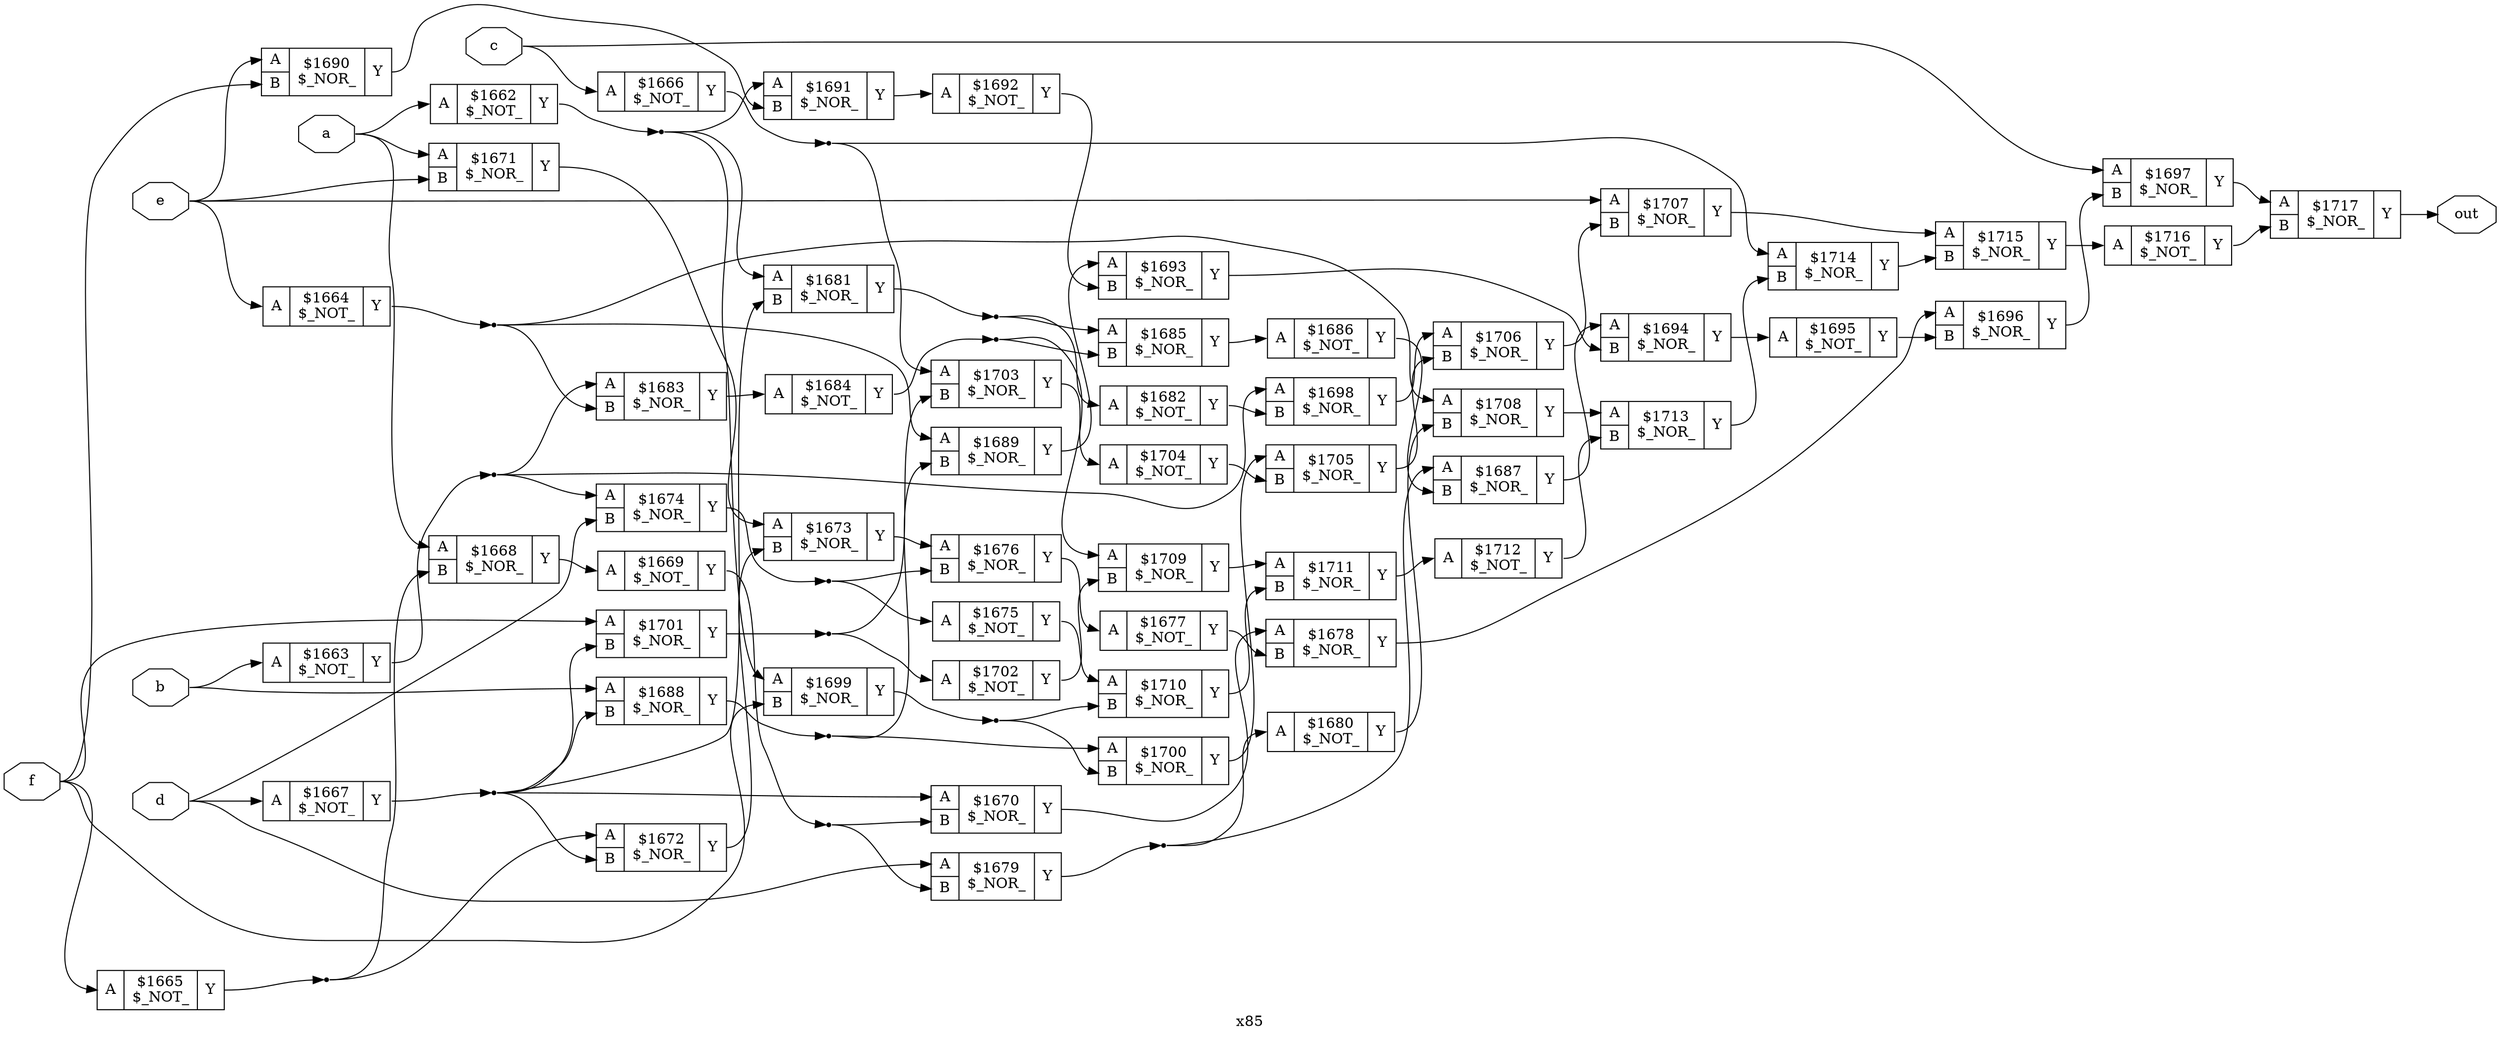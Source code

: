 digraph "x85" {
label="x85";
rankdir="LR";
remincross=true;
n56 [ shape=octagon, label="a", color="black", fontcolor="black" ];
n57 [ shape=octagon, label="b", color="black", fontcolor="black" ];
n58 [ shape=octagon, label="c", color="black", fontcolor="black" ];
n59 [ shape=octagon, label="d", color="black", fontcolor="black" ];
n60 [ shape=octagon, label="e", color="black", fontcolor="black" ];
n61 [ shape=octagon, label="f", color="black", fontcolor="black" ];
n62 [ shape=octagon, label="out", color="black", fontcolor="black" ];
c65 [ shape=record, label="{{<p63> A}|$1662\n$_NOT_|{<p64> Y}}" ];
c66 [ shape=record, label="{{<p63> A}|$1663\n$_NOT_|{<p64> Y}}" ];
c67 [ shape=record, label="{{<p63> A}|$1664\n$_NOT_|{<p64> Y}}" ];
c68 [ shape=record, label="{{<p63> A}|$1665\n$_NOT_|{<p64> Y}}" ];
c69 [ shape=record, label="{{<p63> A}|$1666\n$_NOT_|{<p64> Y}}" ];
c70 [ shape=record, label="{{<p63> A}|$1667\n$_NOT_|{<p64> Y}}" ];
c72 [ shape=record, label="{{<p63> A|<p71> B}|$1668\n$_NOR_|{<p64> Y}}" ];
c73 [ shape=record, label="{{<p63> A}|$1669\n$_NOT_|{<p64> Y}}" ];
c74 [ shape=record, label="{{<p63> A|<p71> B}|$1670\n$_NOR_|{<p64> Y}}" ];
c75 [ shape=record, label="{{<p63> A|<p71> B}|$1671\n$_NOR_|{<p64> Y}}" ];
c76 [ shape=record, label="{{<p63> A|<p71> B}|$1672\n$_NOR_|{<p64> Y}}" ];
c77 [ shape=record, label="{{<p63> A|<p71> B}|$1673\n$_NOR_|{<p64> Y}}" ];
c78 [ shape=record, label="{{<p63> A|<p71> B}|$1674\n$_NOR_|{<p64> Y}}" ];
c79 [ shape=record, label="{{<p63> A}|$1675\n$_NOT_|{<p64> Y}}" ];
c80 [ shape=record, label="{{<p63> A|<p71> B}|$1676\n$_NOR_|{<p64> Y}}" ];
c81 [ shape=record, label="{{<p63> A}|$1677\n$_NOT_|{<p64> Y}}" ];
c82 [ shape=record, label="{{<p63> A|<p71> B}|$1678\n$_NOR_|{<p64> Y}}" ];
c83 [ shape=record, label="{{<p63> A|<p71> B}|$1679\n$_NOR_|{<p64> Y}}" ];
c84 [ shape=record, label="{{<p63> A}|$1680\n$_NOT_|{<p64> Y}}" ];
c85 [ shape=record, label="{{<p63> A|<p71> B}|$1681\n$_NOR_|{<p64> Y}}" ];
c86 [ shape=record, label="{{<p63> A}|$1682\n$_NOT_|{<p64> Y}}" ];
c87 [ shape=record, label="{{<p63> A|<p71> B}|$1683\n$_NOR_|{<p64> Y}}" ];
c88 [ shape=record, label="{{<p63> A}|$1684\n$_NOT_|{<p64> Y}}" ];
c89 [ shape=record, label="{{<p63> A|<p71> B}|$1685\n$_NOR_|{<p64> Y}}" ];
c90 [ shape=record, label="{{<p63> A}|$1686\n$_NOT_|{<p64> Y}}" ];
c91 [ shape=record, label="{{<p63> A|<p71> B}|$1687\n$_NOR_|{<p64> Y}}" ];
c92 [ shape=record, label="{{<p63> A|<p71> B}|$1688\n$_NOR_|{<p64> Y}}" ];
c93 [ shape=record, label="{{<p63> A|<p71> B}|$1689\n$_NOR_|{<p64> Y}}" ];
c94 [ shape=record, label="{{<p63> A|<p71> B}|$1690\n$_NOR_|{<p64> Y}}" ];
c95 [ shape=record, label="{{<p63> A|<p71> B}|$1691\n$_NOR_|{<p64> Y}}" ];
c96 [ shape=record, label="{{<p63> A}|$1692\n$_NOT_|{<p64> Y}}" ];
c97 [ shape=record, label="{{<p63> A|<p71> B}|$1693\n$_NOR_|{<p64> Y}}" ];
c98 [ shape=record, label="{{<p63> A|<p71> B}|$1694\n$_NOR_|{<p64> Y}}" ];
c99 [ shape=record, label="{{<p63> A}|$1695\n$_NOT_|{<p64> Y}}" ];
c100 [ shape=record, label="{{<p63> A|<p71> B}|$1696\n$_NOR_|{<p64> Y}}" ];
c101 [ shape=record, label="{{<p63> A|<p71> B}|$1697\n$_NOR_|{<p64> Y}}" ];
c102 [ shape=record, label="{{<p63> A|<p71> B}|$1698\n$_NOR_|{<p64> Y}}" ];
c103 [ shape=record, label="{{<p63> A|<p71> B}|$1699\n$_NOR_|{<p64> Y}}" ];
c104 [ shape=record, label="{{<p63> A|<p71> B}|$1700\n$_NOR_|{<p64> Y}}" ];
c105 [ shape=record, label="{{<p63> A|<p71> B}|$1701\n$_NOR_|{<p64> Y}}" ];
c106 [ shape=record, label="{{<p63> A}|$1702\n$_NOT_|{<p64> Y}}" ];
c107 [ shape=record, label="{{<p63> A|<p71> B}|$1703\n$_NOR_|{<p64> Y}}" ];
c108 [ shape=record, label="{{<p63> A}|$1704\n$_NOT_|{<p64> Y}}" ];
c109 [ shape=record, label="{{<p63> A|<p71> B}|$1705\n$_NOR_|{<p64> Y}}" ];
c110 [ shape=record, label="{{<p63> A|<p71> B}|$1706\n$_NOR_|{<p64> Y}}" ];
c111 [ shape=record, label="{{<p63> A|<p71> B}|$1707\n$_NOR_|{<p64> Y}}" ];
c112 [ shape=record, label="{{<p63> A|<p71> B}|$1708\n$_NOR_|{<p64> Y}}" ];
c113 [ shape=record, label="{{<p63> A|<p71> B}|$1709\n$_NOR_|{<p64> Y}}" ];
c114 [ shape=record, label="{{<p63> A|<p71> B}|$1710\n$_NOR_|{<p64> Y}}" ];
c115 [ shape=record, label="{{<p63> A|<p71> B}|$1711\n$_NOR_|{<p64> Y}}" ];
c116 [ shape=record, label="{{<p63> A}|$1712\n$_NOT_|{<p64> Y}}" ];
c117 [ shape=record, label="{{<p63> A|<p71> B}|$1713\n$_NOR_|{<p64> Y}}" ];
c118 [ shape=record, label="{{<p63> A|<p71> B}|$1714\n$_NOR_|{<p64> Y}}" ];
c119 [ shape=record, label="{{<p63> A|<p71> B}|$1715\n$_NOR_|{<p64> Y}}" ];
c120 [ shape=record, label="{{<p63> A}|$1716\n$_NOT_|{<p64> Y}}" ];
c121 [ shape=record, label="{{<p63> A|<p71> B}|$1717\n$_NOR_|{<p64> Y}}" ];
n1 [ shape=point ];
c67:p64:e -> n1:w [color="black", label=""];
n1:e -> c112:p63:w [color="black", label=""];
n1:e -> c87:p71:w [color="black", label=""];
n1:e -> c93:p63:w [color="black", label=""];
c77:p64:e -> c80:p63:w [color="black", label=""];
n11 [ shape=point ];
c78:p64:e -> n11:w [color="black", label=""];
n11:e -> c79:p63:w [color="black", label=""];
n11:e -> c80:p71:w [color="black", label=""];
c79:p64:e -> c114:p63:w [color="black", label=""];
c80:p64:e -> c81:p63:w [color="black", label=""];
c81:p64:e -> c82:p71:w [color="black", label=""];
c82:p64:e -> c100:p63:w [color="black", label=""];
n16 [ shape=point ];
c83:p64:e -> n16:w [color="black", label=""];
n16:e -> c84:p63:w [color="black", label=""];
n16:e -> c91:p63:w [color="black", label=""];
c84:p64:e -> c112:p71:w [color="black", label=""];
n18 [ shape=point ];
c85:p64:e -> n18:w [color="black", label=""];
n18:e -> c86:p63:w [color="black", label=""];
n18:e -> c89:p63:w [color="black", label=""];
c86:p64:e -> c102:p71:w [color="black", label=""];
n2 [ shape=point ];
c68:p64:e -> n2:w [color="black", label=""];
n2:e -> c72:p71:w [color="black", label=""];
n2:e -> c76:p63:w [color="black", label=""];
c87:p64:e -> c88:p63:w [color="black", label=""];
n21 [ shape=point ];
c88:p64:e -> n21:w [color="black", label=""];
n21:e -> c113:p63:w [color="black", label=""];
n21:e -> c89:p71:w [color="black", label=""];
c89:p64:e -> c90:p63:w [color="black", label=""];
c90:p64:e -> c91:p71:w [color="black", label=""];
c91:p64:e -> c98:p63:w [color="black", label=""];
n25 [ shape=point ];
c92:p64:e -> n25:w [color="black", label=""];
n25:e -> c104:p63:w [color="black", label=""];
n25:e -> c93:p71:w [color="black", label=""];
c93:p64:e -> c97:p63:w [color="black", label=""];
c94:p64:e -> c95:p71:w [color="black", label=""];
c95:p64:e -> c96:p63:w [color="black", label=""];
c96:p64:e -> c97:p71:w [color="black", label=""];
n3 [ shape=point ];
c69:p64:e -> n3:w [color="black", label=""];
n3:e -> c107:p63:w [color="black", label=""];
n3:e -> c118:p63:w [color="black", label=""];
c97:p64:e -> c98:p71:w [color="black", label=""];
c98:p64:e -> c99:p63:w [color="black", label=""];
c99:p64:e -> c100:p71:w [color="black", label=""];
c100:p64:e -> c101:p71:w [color="black", label=""];
c101:p64:e -> c121:p63:w [color="black", label=""];
c102:p64:e -> c110:p63:w [color="black", label=""];
n36 [ shape=point ];
c103:p64:e -> n36:w [color="black", label=""];
n36:e -> c104:p71:w [color="black", label=""];
n36:e -> c114:p71:w [color="black", label=""];
c104:p64:e -> c109:p63:w [color="black", label=""];
n38 [ shape=point ];
c105:p64:e -> n38:w [color="black", label=""];
n38:e -> c106:p63:w [color="black", label=""];
n38:e -> c107:p71:w [color="black", label=""];
c106:p64:e -> c113:p71:w [color="black", label=""];
n4 [ shape=point ];
c70:p64:e -> n4:w [color="black", label=""];
n4:e -> c105:p71:w [color="black", label=""];
n4:e -> c74:p63:w [color="black", label=""];
n4:e -> c76:p71:w [color="black", label=""];
n4:e -> c85:p71:w [color="black", label=""];
n4:e -> c92:p71:w [color="black", label=""];
c107:p64:e -> c108:p63:w [color="black", label=""];
c108:p64:e -> c109:p71:w [color="black", label=""];
c109:p64:e -> c110:p71:w [color="black", label=""];
c110:p64:e -> c111:p71:w [color="black", label=""];
c111:p64:e -> c119:p63:w [color="black", label=""];
c112:p64:e -> c117:p63:w [color="black", label=""];
c113:p64:e -> c115:p63:w [color="black", label=""];
c114:p64:e -> c115:p71:w [color="black", label=""];
c115:p64:e -> c116:p63:w [color="black", label=""];
c116:p64:e -> c117:p71:w [color="black", label=""];
c72:p64:e -> c73:p63:w [color="black", label=""];
c117:p64:e -> c118:p71:w [color="black", label=""];
c118:p64:e -> c119:p71:w [color="black", label=""];
c119:p64:e -> c120:p63:w [color="black", label=""];
c120:p64:e -> c121:p71:w [color="black", label=""];
n54 [ shape=point ];
c65:p64:e -> n54:w [color="black", label=""];
n54:e -> c103:p63:w [color="black", label=""];
n54:e -> c85:p63:w [color="black", label=""];
n54:e -> c95:p63:w [color="black", label=""];
n55 [ shape=point ];
c66:p64:e -> n55:w [color="black", label=""];
n55:e -> c102:p63:w [color="black", label=""];
n55:e -> c78:p63:w [color="black", label=""];
n55:e -> c87:p63:w [color="black", label=""];
n56:e -> c65:p63:w [color="black", label=""];
n56:e -> c72:p63:w [color="black", label=""];
n56:e -> c75:p63:w [color="black", label=""];
n57:e -> c66:p63:w [color="black", label=""];
n57:e -> c92:p63:w [color="black", label=""];
n58:e -> c101:p63:w [color="black", label=""];
n58:e -> c69:p63:w [color="black", label=""];
n59:e -> c70:p63:w [color="black", label=""];
n59:e -> c78:p71:w [color="black", label=""];
n59:e -> c83:p63:w [color="black", label=""];
n6 [ shape=point ];
c73:p64:e -> n6:w [color="black", label=""];
n6:e -> c74:p71:w [color="black", label=""];
n6:e -> c83:p71:w [color="black", label=""];
n60:e -> c111:p63:w [color="black", label=""];
n60:e -> c67:p63:w [color="black", label=""];
n60:e -> c75:p71:w [color="black", label=""];
n60:e -> c94:p63:w [color="black", label=""];
n61:e -> c103:p71:w [color="black", label=""];
n61:e -> c105:p63:w [color="black", label=""];
n61:e -> c68:p63:w [color="black", label=""];
n61:e -> c94:p71:w [color="black", label=""];
c121:p64:e -> n62:w [color="black", label=""];
c74:p64:e -> c82:p63:w [color="black", label=""];
c75:p64:e -> c77:p63:w [color="black", label=""];
c76:p64:e -> c77:p71:w [color="black", label=""];
}
